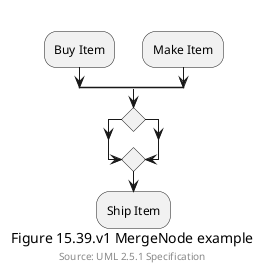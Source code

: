 @startuml
split
   -[hidden]->
   :Buy Item;
split again
   -[hidden]->
   :Make Item;
end split
if () then
endif
:Ship Item;

caption Figure 15.39.v1 MergeNode example
footer Source: UML 2.5.1 Specification
@enduml